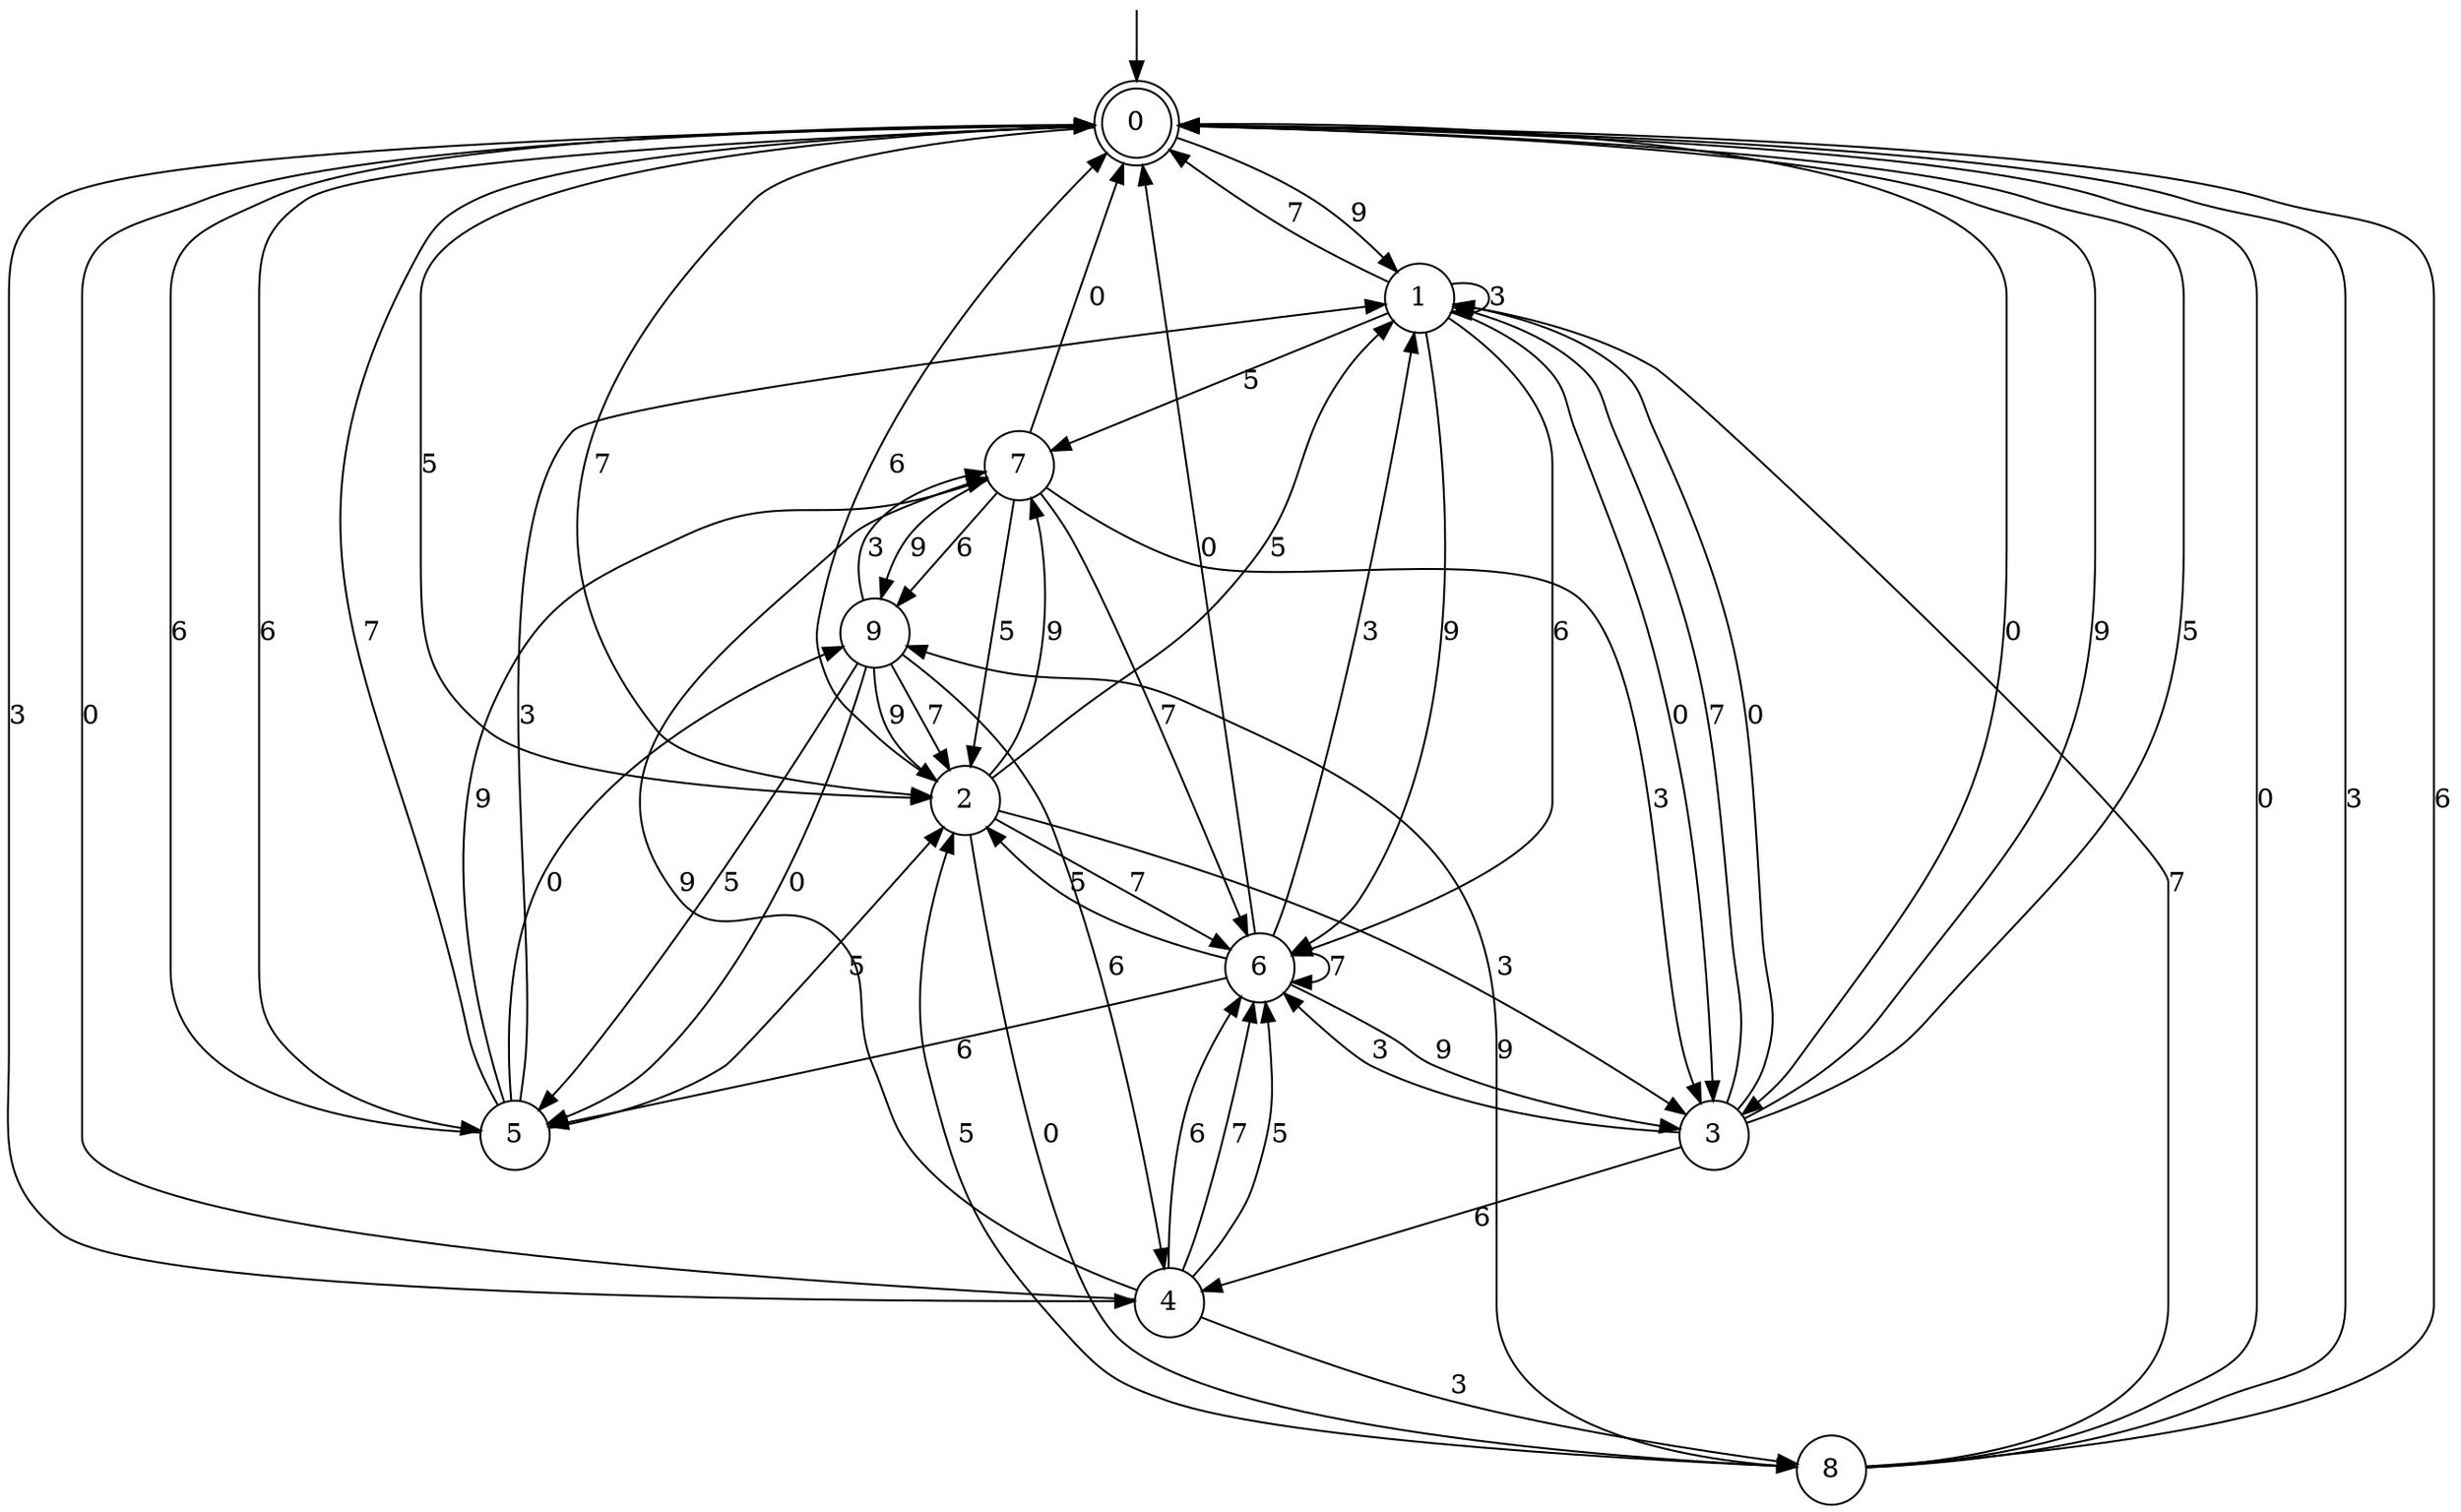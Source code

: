 digraph g {

	s0 [shape="doublecircle" label="0"];
	s1 [shape="circle" label="1"];
	s2 [shape="circle" label="2"];
	s3 [shape="circle" label="3"];
	s4 [shape="circle" label="4"];
	s5 [shape="circle" label="5"];
	s6 [shape="circle" label="6"];
	s7 [shape="circle" label="7"];
	s8 [shape="circle" label="8"];
	s9 [shape="circle" label="9"];
	s0 -> s1 [label="9"];
	s0 -> s2 [label="7"];
	s0 -> s3 [label="0"];
	s0 -> s4 [label="3"];
	s0 -> s2 [label="5"];
	s0 -> s5 [label="6"];
	s1 -> s6 [label="9"];
	s1 -> s0 [label="7"];
	s1 -> s3 [label="0"];
	s1 -> s1 [label="3"];
	s1 -> s7 [label="5"];
	s1 -> s6 [label="6"];
	s2 -> s7 [label="9"];
	s2 -> s6 [label="7"];
	s2 -> s8 [label="0"];
	s2 -> s3 [label="3"];
	s2 -> s1 [label="5"];
	s2 -> s0 [label="6"];
	s3 -> s0 [label="9"];
	s3 -> s1 [label="7"];
	s3 -> s1 [label="0"];
	s3 -> s6 [label="3"];
	s3 -> s0 [label="5"];
	s3 -> s4 [label="6"];
	s4 -> s7 [label="9"];
	s4 -> s6 [label="7"];
	s4 -> s0 [label="0"];
	s4 -> s8 [label="3"];
	s4 -> s6 [label="5"];
	s4 -> s6 [label="6"];
	s5 -> s7 [label="9"];
	s5 -> s0 [label="7"];
	s5 -> s9 [label="0"];
	s5 -> s1 [label="3"];
	s5 -> s2 [label="5"];
	s5 -> s0 [label="6"];
	s6 -> s3 [label="9"];
	s6 -> s6 [label="7"];
	s6 -> s0 [label="0"];
	s6 -> s1 [label="3"];
	s6 -> s2 [label="5"];
	s6 -> s5 [label="6"];
	s7 -> s9 [label="9"];
	s7 -> s6 [label="7"];
	s7 -> s0 [label="0"];
	s7 -> s3 [label="3"];
	s7 -> s2 [label="5"];
	s7 -> s9 [label="6"];
	s8 -> s9 [label="9"];
	s8 -> s1 [label="7"];
	s8 -> s0 [label="0"];
	s8 -> s0 [label="3"];
	s8 -> s2 [label="5"];
	s8 -> s0 [label="6"];
	s9 -> s2 [label="9"];
	s9 -> s2 [label="7"];
	s9 -> s5 [label="0"];
	s9 -> s7 [label="3"];
	s9 -> s5 [label="5"];
	s9 -> s4 [label="6"];

__start0 [label="" shape="none" width="0" height="0"];
__start0 -> s0;

}
